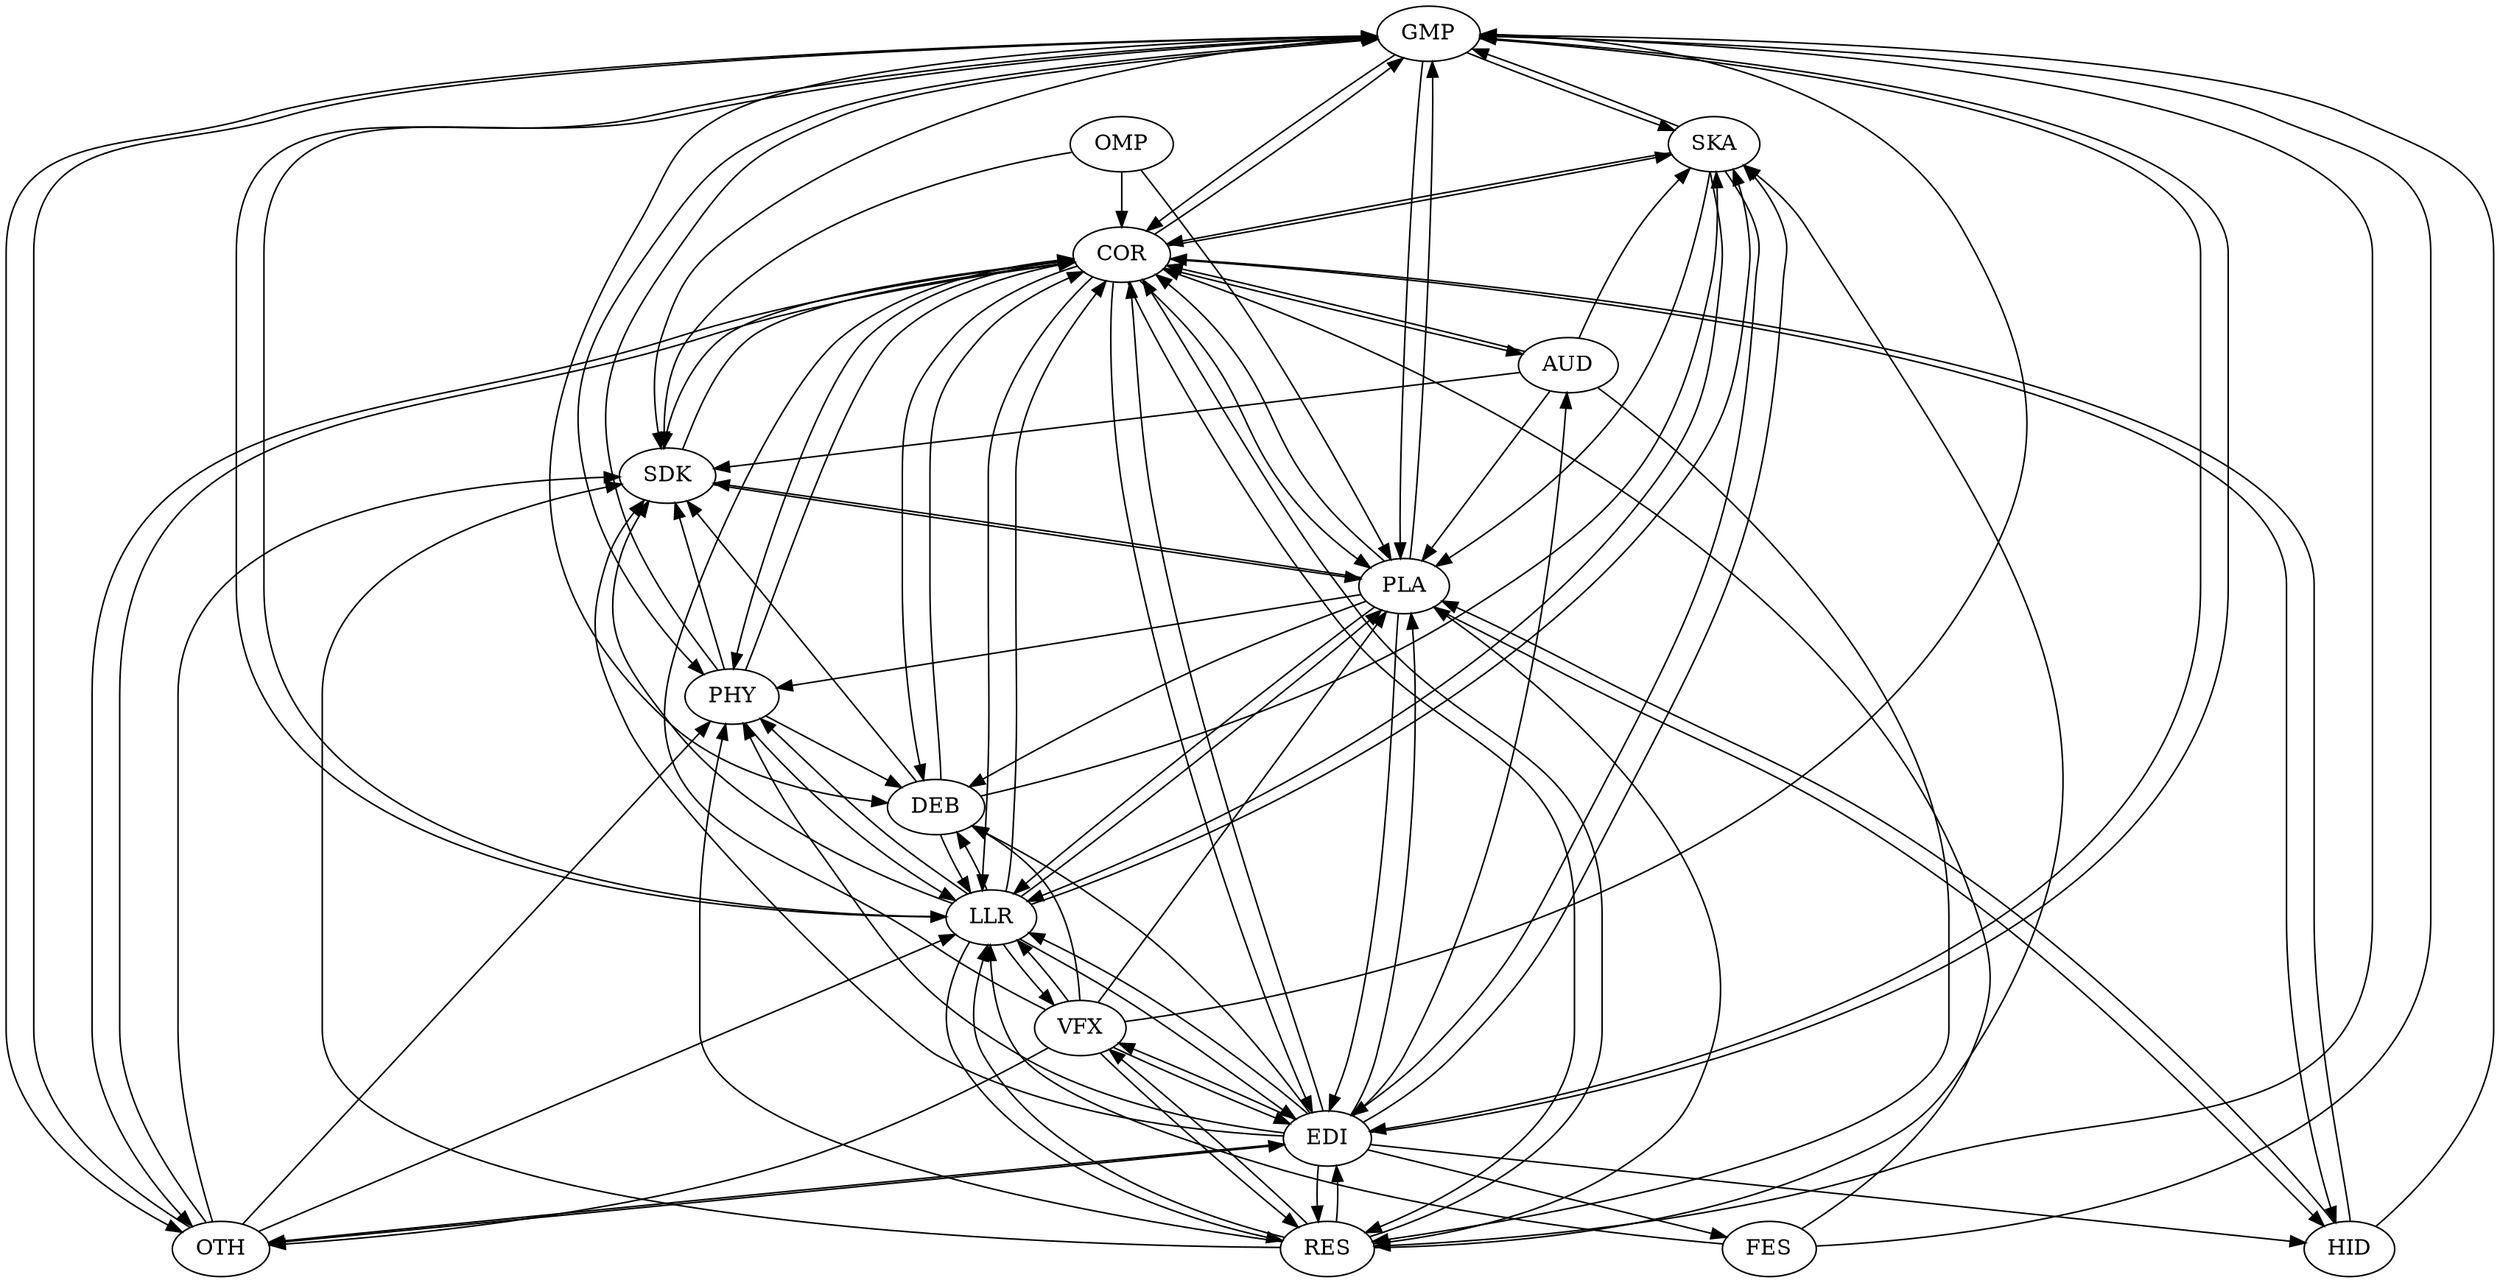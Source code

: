 digraph "source tree" {GMP->SKAGMP->OTHGMP->RESGMP->PLAGMP->PHYGMP->SDKGMP->LLRGMP->DEBGMP->EDIGMP->CORRES->CORRES->LLRRES->SDKRES->PHYRES->VFXRES->SKARES->PLARES->EDILLR->SKALLR->RESLLR->GMPLLR->PLALLR->PHYLLR->SDKLLR->VFXLLR->DEBLLR->EDILLR->CORFES->LLRFES->CORFES->GMPOMP->SDKOMP->PLAOMP->CORCOR->SKACOR->OTHCOR->HIDCOR->GMPCOR->RESCOR->PLACOR->PHYCOR->SDKCOR->LLRCOR->AUDCOR->DEBCOR->EDISDK->PLASDK->CORPHY->CORPHY->LLRPHY->SDKPHY->DEBPHY->GMPEDI->SKAEDI->RESEDI->GMPEDI->HIDEDI->FESEDI->PLAEDI->OTHEDI->PHYEDI->SDKEDI->LLREDI->VFXEDI->DEBEDI->AUDEDI->CORHID->PLAHID->CORHID->GMPAUD->CORAUD->SKAAUD->SDKAUD->PLAAUD->RESSKA->CORSKA->LLRSKA->PLASKA->EDISKA->GMPPLA->CORPLA->DEBPLA->PHYPLA->LLRPLA->SDKPLA->HIDPLA->EDIPLA->GMPOTH->COROTH->LLROTH->SDKOTH->PHYOTH->EDIOTH->GMPVFX->CORVFX->DEBVFX->LLRVFX->OTHVFX->PLAVFX->EDIVFX->GMPVFX->RESDEB->SKADEB->LLRDEB->SDKDEB->COR}